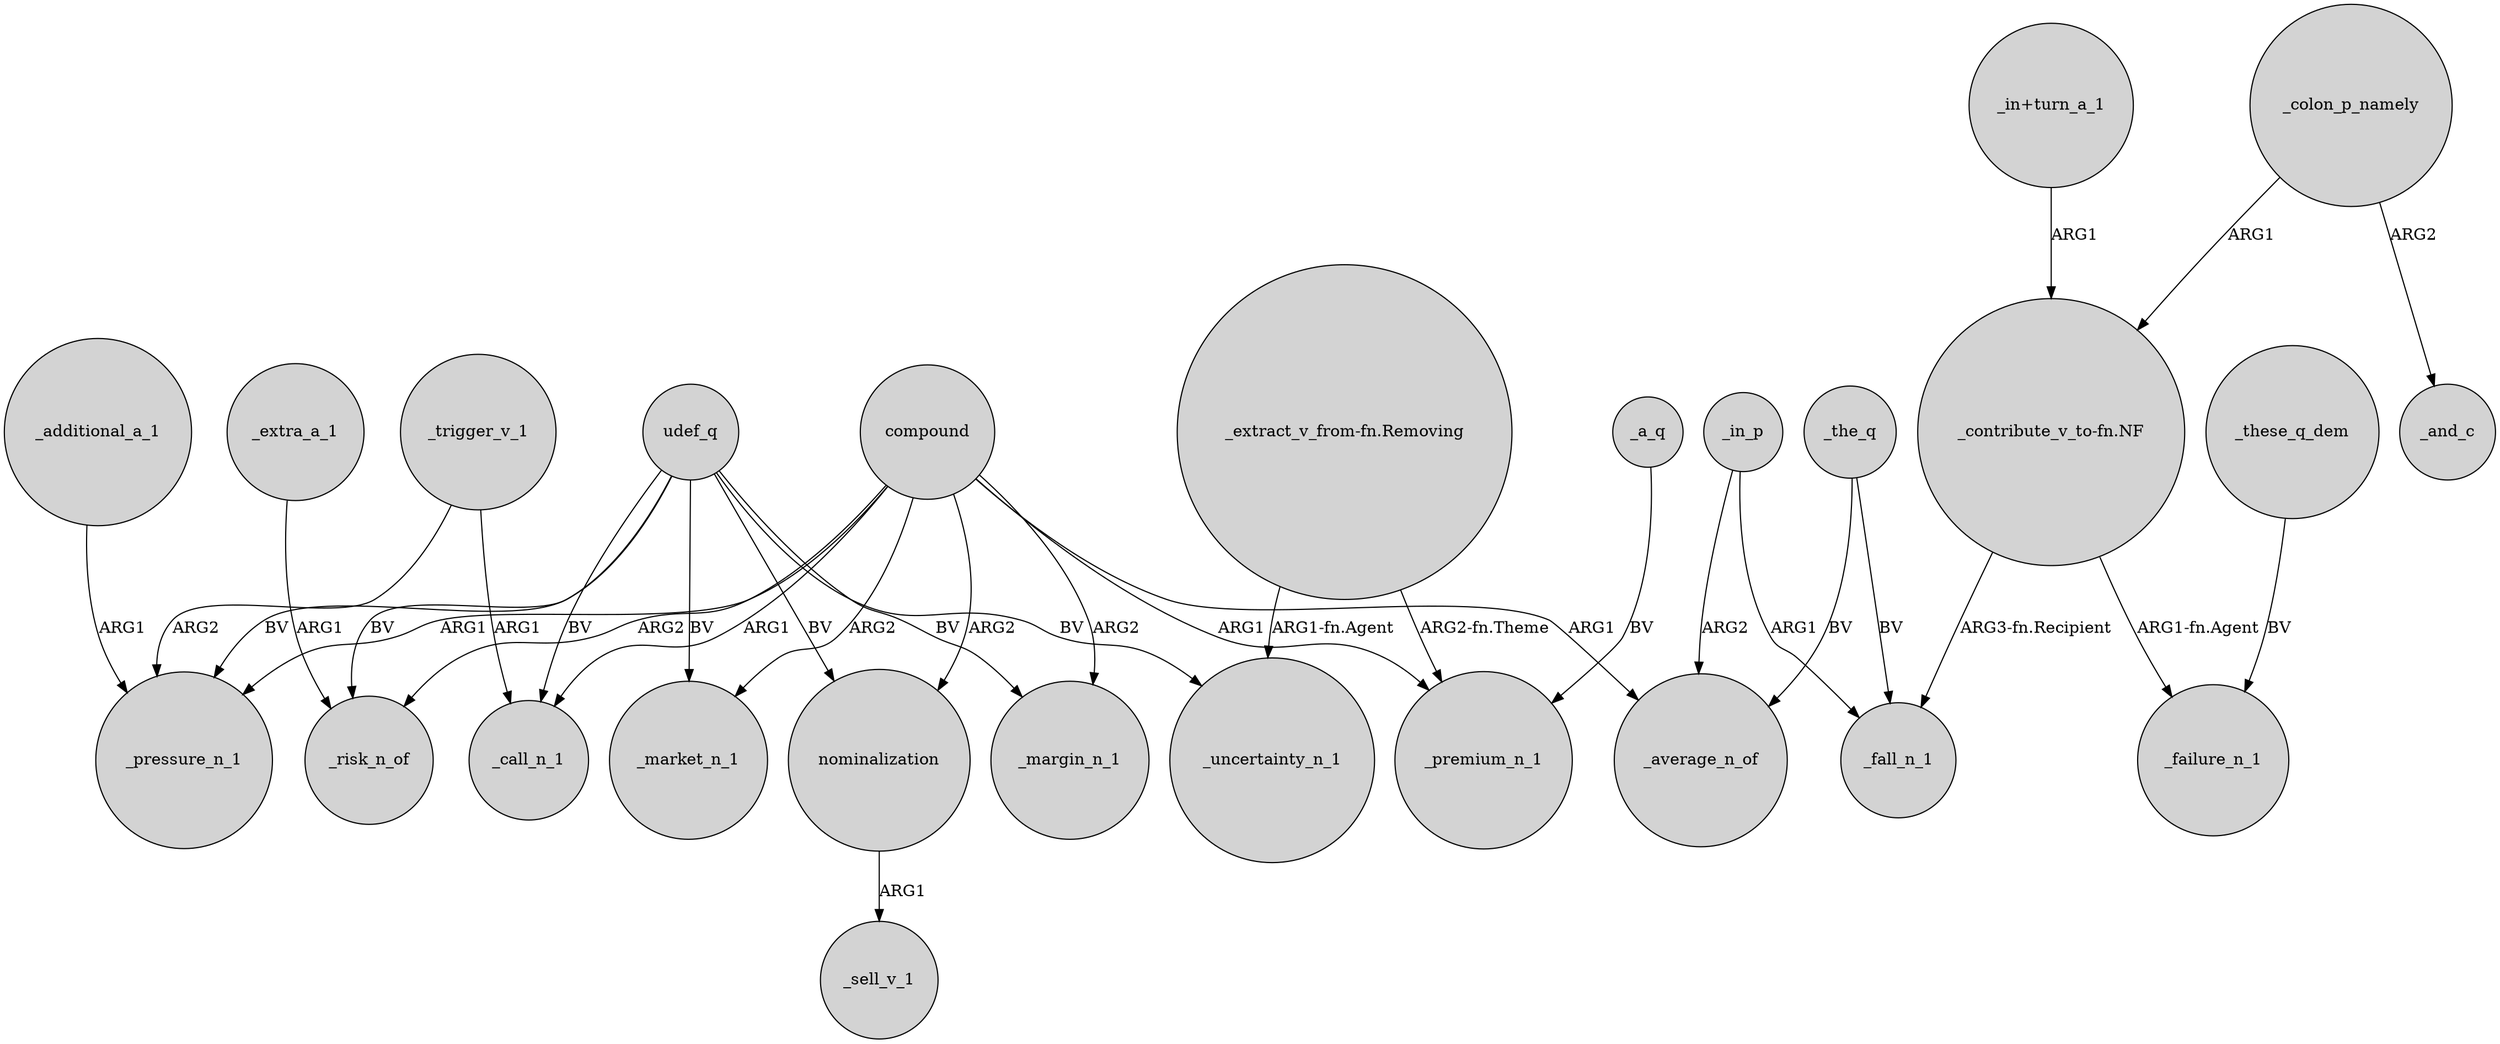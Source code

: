 digraph {
	node [shape=circle style=filled]
	compound -> _market_n_1 [label=ARG2]
	udef_q -> _risk_n_of [label=BV]
	udef_q -> _pressure_n_1 [label=BV]
	nominalization -> _sell_v_1 [label=ARG1]
	_a_q -> _premium_n_1 [label=BV]
	_colon_p_namely -> "_contribute_v_to-fn.NF" [label=ARG1]
	_these_q_dem -> _failure_n_1 [label=BV]
	udef_q -> _margin_n_1 [label=BV]
	compound -> _risk_n_of [label=ARG2]
	compound -> nominalization [label=ARG2]
	udef_q -> _market_n_1 [label=BV]
	"_contribute_v_to-fn.NF" -> _fall_n_1 [label="ARG3-fn.Recipient"]
	udef_q -> _uncertainty_n_1 [label=BV]
	_additional_a_1 -> _pressure_n_1 [label=ARG1]
	_trigger_v_1 -> _call_n_1 [label=ARG1]
	compound -> _average_n_of [label=ARG1]
	_in_p -> _fall_n_1 [label=ARG1]
	"_extract_v_from-fn.Removing" -> _premium_n_1 [label="ARG2-fn.Theme"]
	_colon_p_namely -> _and_c [label=ARG2]
	_the_q -> _fall_n_1 [label=BV]
	"_in+turn_a_1" -> "_contribute_v_to-fn.NF" [label=ARG1]
	_in_p -> _average_n_of [label=ARG2]
	_the_q -> _average_n_of [label=BV]
	_trigger_v_1 -> _pressure_n_1 [label=ARG2]
	"_extract_v_from-fn.Removing" -> _uncertainty_n_1 [label="ARG1-fn.Agent"]
	compound -> _premium_n_1 [label=ARG1]
	udef_q -> nominalization [label=BV]
	compound -> _pressure_n_1 [label=ARG1]
	compound -> _margin_n_1 [label=ARG2]
	compound -> _call_n_1 [label=ARG1]
	_extra_a_1 -> _risk_n_of [label=ARG1]
	"_contribute_v_to-fn.NF" -> _failure_n_1 [label="ARG1-fn.Agent"]
	udef_q -> _call_n_1 [label=BV]
}
